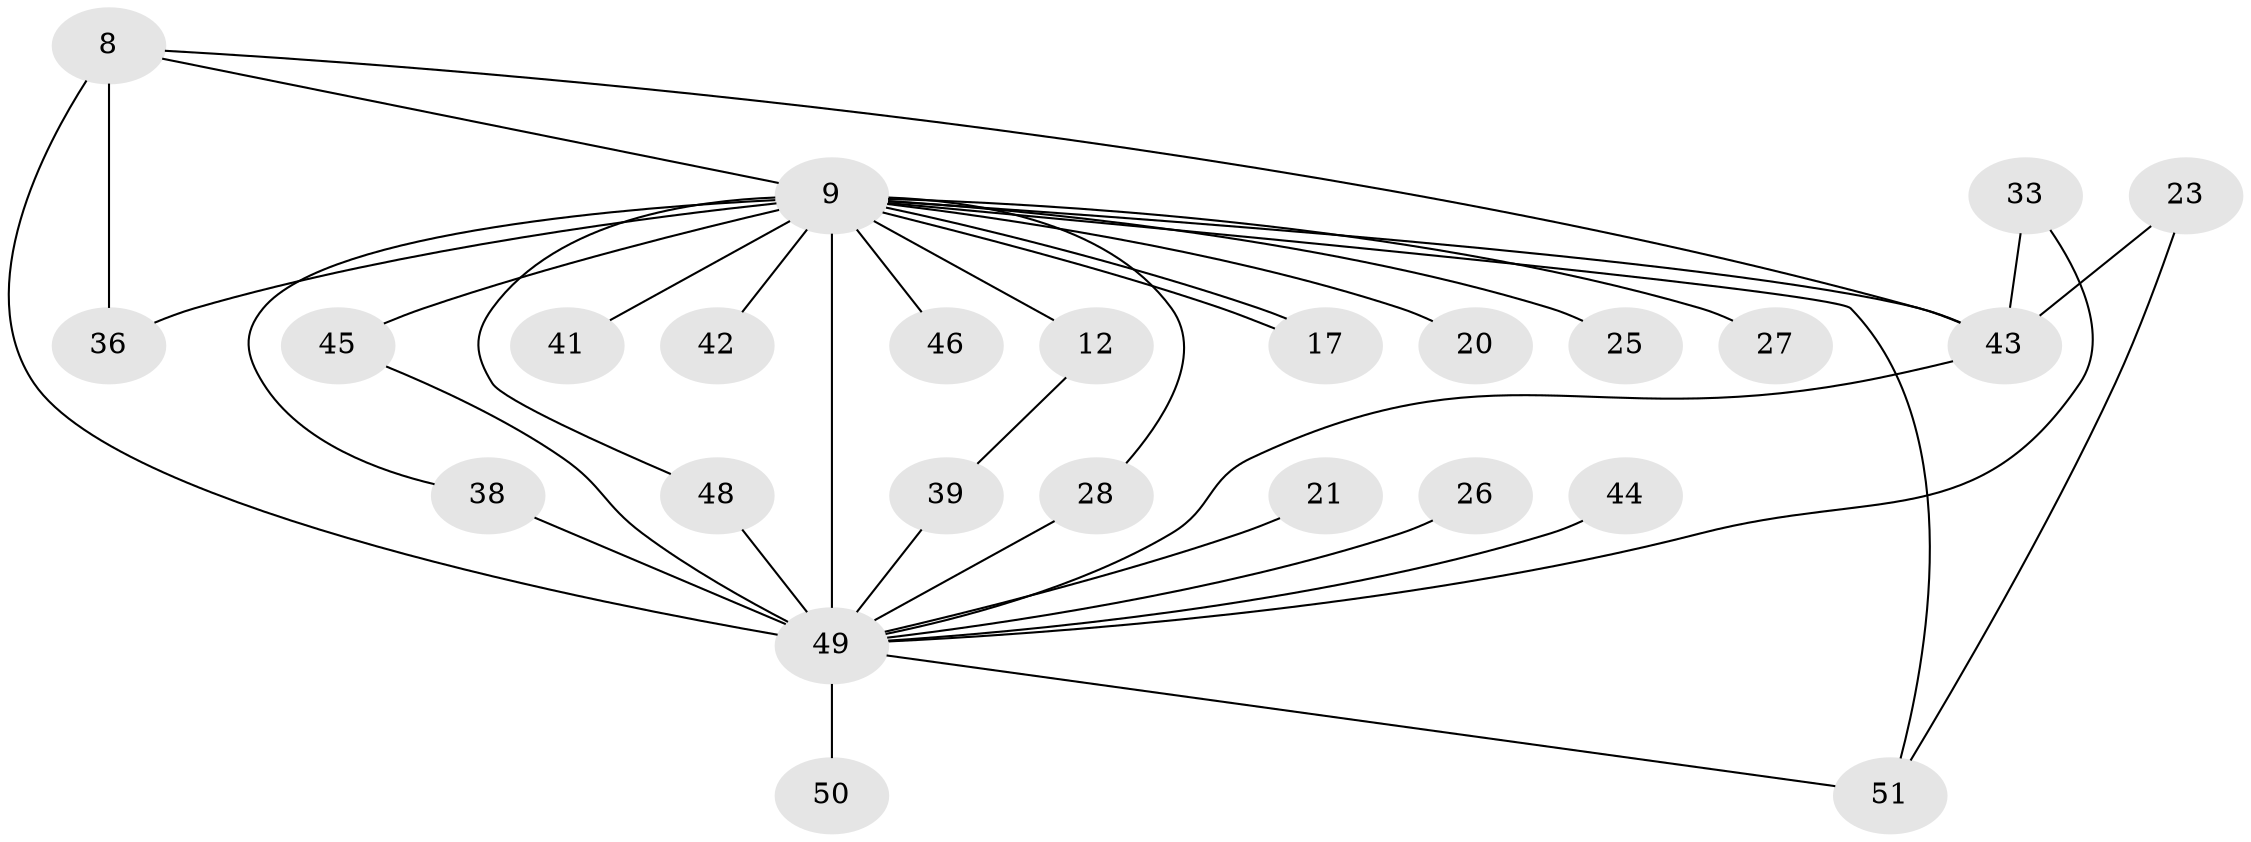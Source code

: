 // original degree distribution, {17: 0.0784313725490196, 14: 0.0196078431372549, 21: 0.0196078431372549, 11: 0.0196078431372549, 13: 0.0196078431372549, 10: 0.0196078431372549, 15: 0.0196078431372549, 4: 0.0392156862745098, 3: 0.21568627450980393, 2: 0.5294117647058824, 7: 0.0196078431372549}
// Generated by graph-tools (version 1.1) at 2025/45/03/09/25 04:45:37]
// undirected, 25 vertices, 37 edges
graph export_dot {
graph [start="1"]
  node [color=gray90,style=filled];
  8 [super="+4"];
  9 [super="+3+7"];
  12;
  17;
  20;
  21;
  23;
  25;
  26;
  27;
  28;
  33;
  36;
  38 [super="+15"];
  39 [super="+35"];
  41;
  42;
  43 [super="+30+18+13"];
  44;
  45 [super="+37+24"];
  46;
  48;
  49 [super="+16+32+34"];
  50;
  51 [super="+40+47"];
  8 -- 9 [weight=8];
  8 -- 36;
  8 -- 43;
  8 -- 49 [weight=9];
  9 -- 17;
  9 -- 17;
  9 -- 20 [weight=2];
  9 -- 27 [weight=2];
  9 -- 42 [weight=2];
  9 -- 12 [weight=2];
  9 -- 25 [weight=2];
  9 -- 28;
  9 -- 36;
  9 -- 46 [weight=2];
  9 -- 51 [weight=2];
  9 -- 38;
  9 -- 41 [weight=2];
  9 -- 43 [weight=4];
  9 -- 48;
  9 -- 49 [weight=21];
  9 -- 45 [weight=3];
  12 -- 39;
  21 -- 49 [weight=2];
  23 -- 51;
  23 -- 43;
  26 -- 49 [weight=2];
  28 -- 49;
  33 -- 43;
  33 -- 49;
  38 -- 49 [weight=2];
  39 -- 49 [weight=2];
  43 -- 49 [weight=3];
  44 -- 49;
  45 -- 49;
  48 -- 49;
  49 -- 51 [weight=2];
  49 -- 50;
}
